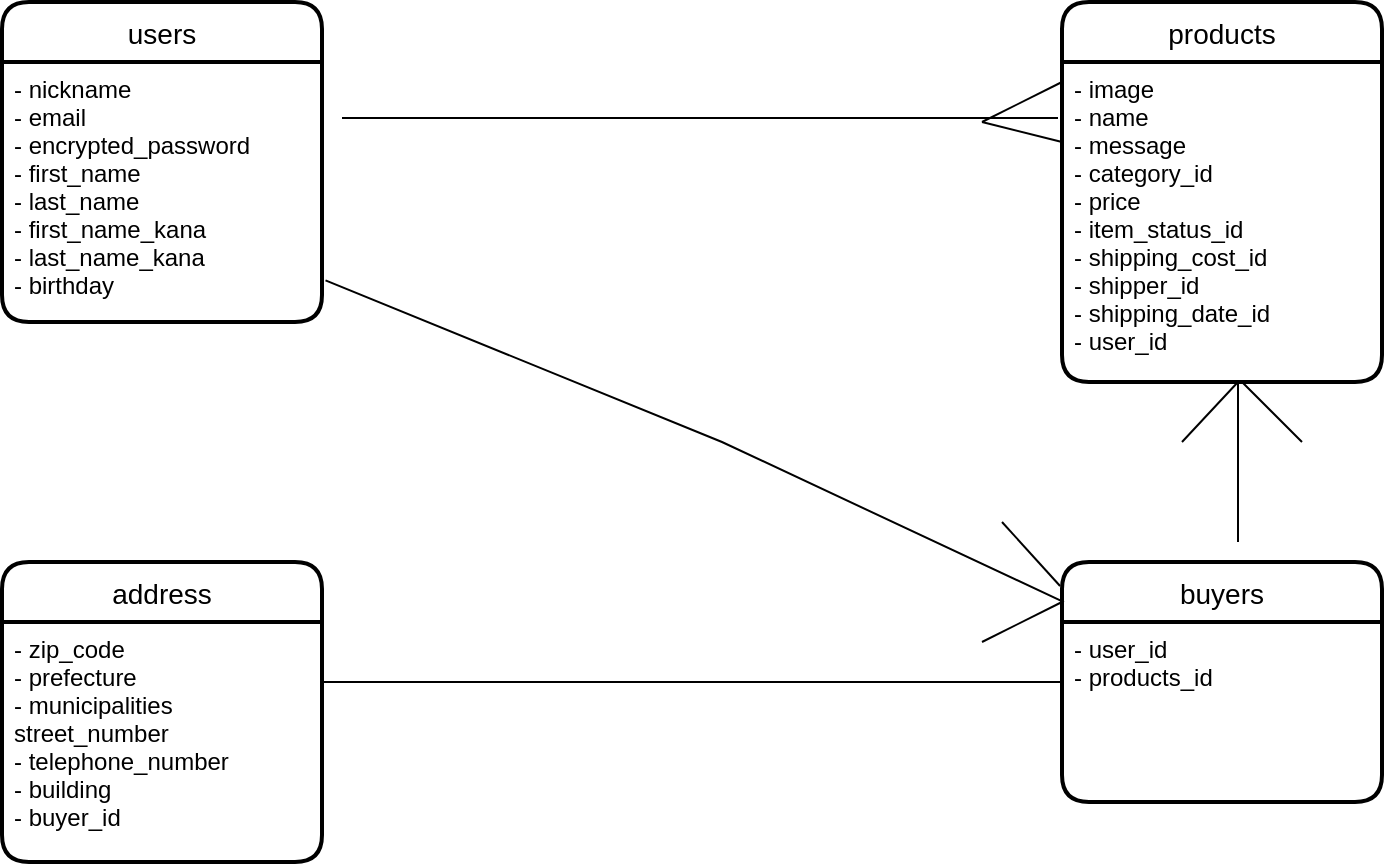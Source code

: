 <mxfile>
    <diagram id="7YezU6hHg4VuKxFWNtfT" name="ページ1">
        <mxGraphModel dx="312" dy="526" grid="1" gridSize="10" guides="1" tooltips="1" connect="1" arrows="1" fold="1" page="1" pageScale="1" pageWidth="827" pageHeight="1169" math="0" shadow="0">
            <root>
                <mxCell id="0"/>
                <mxCell id="1" parent="0"/>
                <mxCell id="23" value="users" style="swimlane;childLayout=stackLayout;horizontal=1;startSize=30;horizontalStack=0;rounded=1;fontSize=14;fontStyle=0;strokeWidth=2;resizeParent=0;resizeLast=1;shadow=0;dashed=0;align=center;" parent="1" vertex="1">
                    <mxGeometry x="30" y="70" width="160" height="160" as="geometry"/>
                </mxCell>
                <mxCell id="24" value="- nickname&#10;- email&#10;- encrypted_password&#10;- first_name&#10;- last_name&#10;- first_name_kana&#10;- last_name_kana&#10;- birthday" style="align=left;strokeColor=none;fillColor=none;spacingLeft=4;fontSize=12;verticalAlign=top;resizable=0;rotatable=0;part=1;" parent="23" vertex="1">
                    <mxGeometry y="30" width="160" height="130" as="geometry"/>
                </mxCell>
                <mxCell id="25" value="products" style="swimlane;childLayout=stackLayout;horizontal=1;startSize=30;horizontalStack=0;rounded=1;fontSize=14;fontStyle=0;strokeWidth=2;resizeParent=0;resizeLast=1;shadow=0;dashed=0;align=center;" parent="1" vertex="1">
                    <mxGeometry x="560" y="70" width="160" height="190" as="geometry"/>
                </mxCell>
                <mxCell id="26" value="- image&#10;- name&#10;- message&#10;- category_id&#10;- price&#10;- item_status_id&#10;- shipping_cost_id&#10;- shipper_id&#10;- shipping_date_id&#10;- user_id&#10;" style="align=left;strokeColor=none;fillColor=none;spacingLeft=4;fontSize=12;verticalAlign=top;resizable=0;rotatable=0;part=1;" parent="25" vertex="1">
                    <mxGeometry y="30" width="160" height="160" as="geometry"/>
                </mxCell>
                <mxCell id="27" value="address" style="swimlane;childLayout=stackLayout;horizontal=1;startSize=30;horizontalStack=0;rounded=1;fontSize=14;fontStyle=0;strokeWidth=2;resizeParent=0;resizeLast=1;shadow=0;dashed=0;align=center;" parent="1" vertex="1">
                    <mxGeometry x="30" y="350" width="160" height="150" as="geometry"/>
                </mxCell>
                <mxCell id="28" value="- zip_code&#10;- prefecture&#10;- municipalities&#10;street_number&#10;- telephone_number&#10;- building&#10;- buyer_id" style="align=left;strokeColor=none;fillColor=none;spacingLeft=4;fontSize=12;verticalAlign=top;resizable=0;rotatable=0;part=1;" parent="27" vertex="1">
                    <mxGeometry y="30" width="160" height="120" as="geometry"/>
                </mxCell>
                <mxCell id="29" value="buyers" style="swimlane;childLayout=stackLayout;horizontal=1;startSize=30;horizontalStack=0;rounded=1;fontSize=14;fontStyle=0;strokeWidth=2;resizeParent=0;resizeLast=1;shadow=0;dashed=0;align=center;" parent="1" vertex="1">
                    <mxGeometry x="560" y="350" width="160" height="120" as="geometry"/>
                </mxCell>
                <mxCell id="30" value="- user_id&#10;- products_id" style="align=left;strokeColor=none;fillColor=none;spacingLeft=4;fontSize=12;verticalAlign=top;resizable=0;rotatable=0;part=1;" parent="29" vertex="1">
                    <mxGeometry y="30" width="160" height="90" as="geometry"/>
                </mxCell>
                <mxCell id="31" value="" style="endArrow=none;html=1;rounded=0;" parent="1" edge="1">
                    <mxGeometry relative="1" as="geometry">
                        <mxPoint x="200" y="128" as="sourcePoint"/>
                        <mxPoint x="558" y="128" as="targetPoint"/>
                        <Array as="points"/>
                    </mxGeometry>
                </mxCell>
                <mxCell id="33" value="" style="endArrow=none;html=1;rounded=0;" parent="1" edge="1">
                    <mxGeometry relative="1" as="geometry">
                        <mxPoint x="520" y="130" as="sourcePoint"/>
                        <mxPoint x="560" y="110" as="targetPoint"/>
                    </mxGeometry>
                </mxCell>
                <mxCell id="34" value="" style="endArrow=none;html=1;rounded=0;" parent="1" edge="1">
                    <mxGeometry relative="1" as="geometry">
                        <mxPoint x="520" y="130" as="sourcePoint"/>
                        <mxPoint x="560" y="140" as="targetPoint"/>
                    </mxGeometry>
                </mxCell>
                <mxCell id="35" value="" style="endArrow=none;html=1;rounded=0;entryX=0.006;entryY=0.167;entryDx=0;entryDy=0;entryPerimeter=0;exitX=1.011;exitY=0.84;exitDx=0;exitDy=0;exitPerimeter=0;" parent="1" source="24" target="29" edge="1">
                    <mxGeometry relative="1" as="geometry">
                        <mxPoint x="200" y="170" as="sourcePoint"/>
                        <mxPoint x="580" y="210.5" as="targetPoint"/>
                        <Array as="points">
                            <mxPoint x="390" y="290"/>
                        </Array>
                    </mxGeometry>
                </mxCell>
                <mxCell id="36" value="" style="endArrow=none;html=1;rounded=0;" parent="1" edge="1">
                    <mxGeometry relative="1" as="geometry">
                        <mxPoint x="520" y="390" as="sourcePoint"/>
                        <mxPoint x="560" y="370" as="targetPoint"/>
                    </mxGeometry>
                </mxCell>
                <mxCell id="37" value="" style="endArrow=none;html=1;rounded=0;entryX=-0.006;entryY=0.1;entryDx=0;entryDy=0;entryPerimeter=0;" parent="1" target="29" edge="1">
                    <mxGeometry relative="1" as="geometry">
                        <mxPoint x="530" y="330" as="sourcePoint"/>
                        <mxPoint x="570" y="340" as="targetPoint"/>
                    </mxGeometry>
                </mxCell>
                <mxCell id="38" value="" style="endArrow=none;html=1;rounded=0;" parent="1" edge="1">
                    <mxGeometry relative="1" as="geometry">
                        <mxPoint x="648" y="340" as="sourcePoint"/>
                        <mxPoint x="648" y="260" as="targetPoint"/>
                    </mxGeometry>
                </mxCell>
                <mxCell id="39" value="" style="endArrow=none;html=1;rounded=0;" parent="1" edge="1">
                    <mxGeometry relative="1" as="geometry">
                        <mxPoint x="648" y="260" as="sourcePoint"/>
                        <mxPoint x="620" y="290" as="targetPoint"/>
                        <Array as="points"/>
                    </mxGeometry>
                </mxCell>
                <mxCell id="40" value="" style="endArrow=none;html=1;rounded=0;exitX=0.55;exitY=1.044;exitDx=0;exitDy=0;exitPerimeter=0;" parent="1" edge="1">
                    <mxGeometry relative="1" as="geometry">
                        <mxPoint x="680" y="290" as="sourcePoint"/>
                        <mxPoint x="680" y="290" as="targetPoint"/>
                        <Array as="points">
                            <mxPoint x="650" y="260"/>
                            <mxPoint x="680" y="290.04"/>
                        </Array>
                    </mxGeometry>
                </mxCell>
                <mxCell id="41" value="" style="endArrow=none;html=1;rounded=0;entryX=0;entryY=0.5;entryDx=0;entryDy=0;" parent="1" edge="1">
                    <mxGeometry relative="1" as="geometry">
                        <mxPoint x="190" y="410" as="sourcePoint"/>
                        <mxPoint x="560" y="410" as="targetPoint"/>
                        <Array as="points">
                            <mxPoint x="380" y="410"/>
                        </Array>
                    </mxGeometry>
                </mxCell>
            </root>
        </mxGraphModel>
    </diagram>
</mxfile>